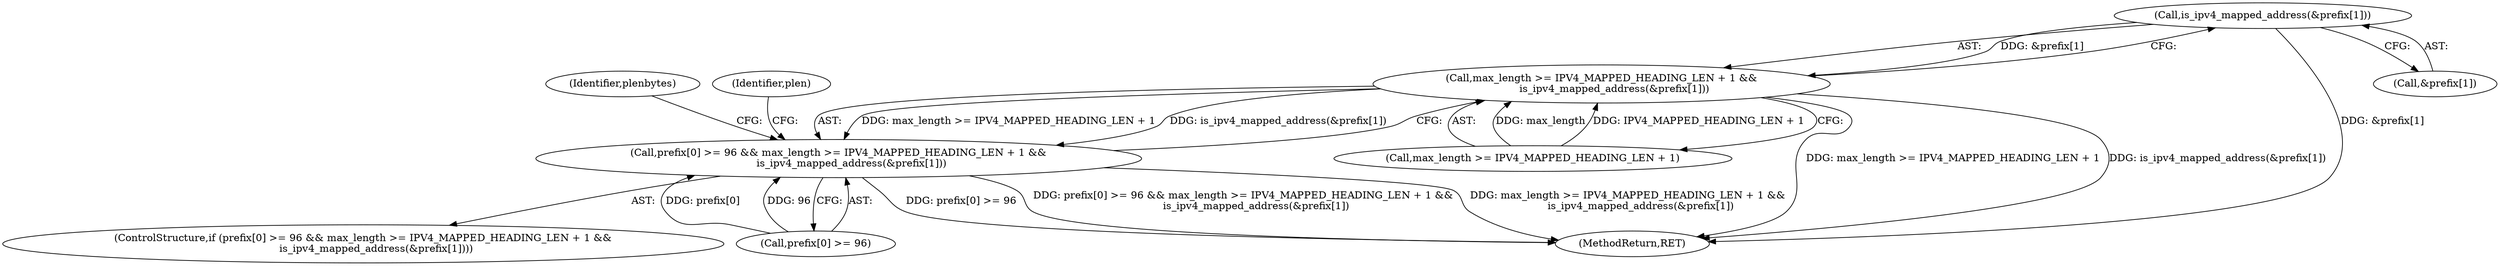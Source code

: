 digraph "0_tcpdump_83a412a5275cac973c5841eca3511c766bed778d@array" {
"1000120" [label="(Call,is_ipv4_mapped_address(&prefix[1]))"];
"1000114" [label="(Call,max_length >= IPV4_MAPPED_HEADING_LEN + 1 &&\n        is_ipv4_mapped_address(&prefix[1]))"];
"1000108" [label="(Call,prefix[0] >= 96 && max_length >= IPV4_MAPPED_HEADING_LEN + 1 &&\n        is_ipv4_mapped_address(&prefix[1]))"];
"1000120" [label="(Call,is_ipv4_mapped_address(&prefix[1]))"];
"1000109" [label="(Call,prefix[0] >= 96)"];
"1000115" [label="(Call,max_length >= IPV4_MAPPED_HEADING_LEN + 1)"];
"1000240" [label="(MethodReturn,RET)"];
"1000121" [label="(Call,&prefix[1])"];
"1000108" [label="(Call,prefix[0] >= 96 && max_length >= IPV4_MAPPED_HEADING_LEN + 1 &&\n        is_ipv4_mapped_address(&prefix[1]))"];
"1000218" [label="(Identifier,plenbytes)"];
"1000129" [label="(Identifier,plen)"];
"1000114" [label="(Call,max_length >= IPV4_MAPPED_HEADING_LEN + 1 &&\n        is_ipv4_mapped_address(&prefix[1]))"];
"1000107" [label="(ControlStructure,if (prefix[0] >= 96 && max_length >= IPV4_MAPPED_HEADING_LEN + 1 &&\n        is_ipv4_mapped_address(&prefix[1])))"];
"1000120" -> "1000114"  [label="AST: "];
"1000120" -> "1000121"  [label="CFG: "];
"1000121" -> "1000120"  [label="AST: "];
"1000114" -> "1000120"  [label="CFG: "];
"1000120" -> "1000240"  [label="DDG: &prefix[1]"];
"1000120" -> "1000114"  [label="DDG: &prefix[1]"];
"1000114" -> "1000108"  [label="AST: "];
"1000114" -> "1000115"  [label="CFG: "];
"1000115" -> "1000114"  [label="AST: "];
"1000108" -> "1000114"  [label="CFG: "];
"1000114" -> "1000240"  [label="DDG: max_length >= IPV4_MAPPED_HEADING_LEN + 1"];
"1000114" -> "1000240"  [label="DDG: is_ipv4_mapped_address(&prefix[1])"];
"1000114" -> "1000108"  [label="DDG: max_length >= IPV4_MAPPED_HEADING_LEN + 1"];
"1000114" -> "1000108"  [label="DDG: is_ipv4_mapped_address(&prefix[1])"];
"1000115" -> "1000114"  [label="DDG: max_length"];
"1000115" -> "1000114"  [label="DDG: IPV4_MAPPED_HEADING_LEN + 1"];
"1000108" -> "1000107"  [label="AST: "];
"1000108" -> "1000109"  [label="CFG: "];
"1000109" -> "1000108"  [label="AST: "];
"1000129" -> "1000108"  [label="CFG: "];
"1000218" -> "1000108"  [label="CFG: "];
"1000108" -> "1000240"  [label="DDG: prefix[0] >= 96"];
"1000108" -> "1000240"  [label="DDG: prefix[0] >= 96 && max_length >= IPV4_MAPPED_HEADING_LEN + 1 &&\n        is_ipv4_mapped_address(&prefix[1])"];
"1000108" -> "1000240"  [label="DDG: max_length >= IPV4_MAPPED_HEADING_LEN + 1 &&\n        is_ipv4_mapped_address(&prefix[1])"];
"1000109" -> "1000108"  [label="DDG: prefix[0]"];
"1000109" -> "1000108"  [label="DDG: 96"];
}
